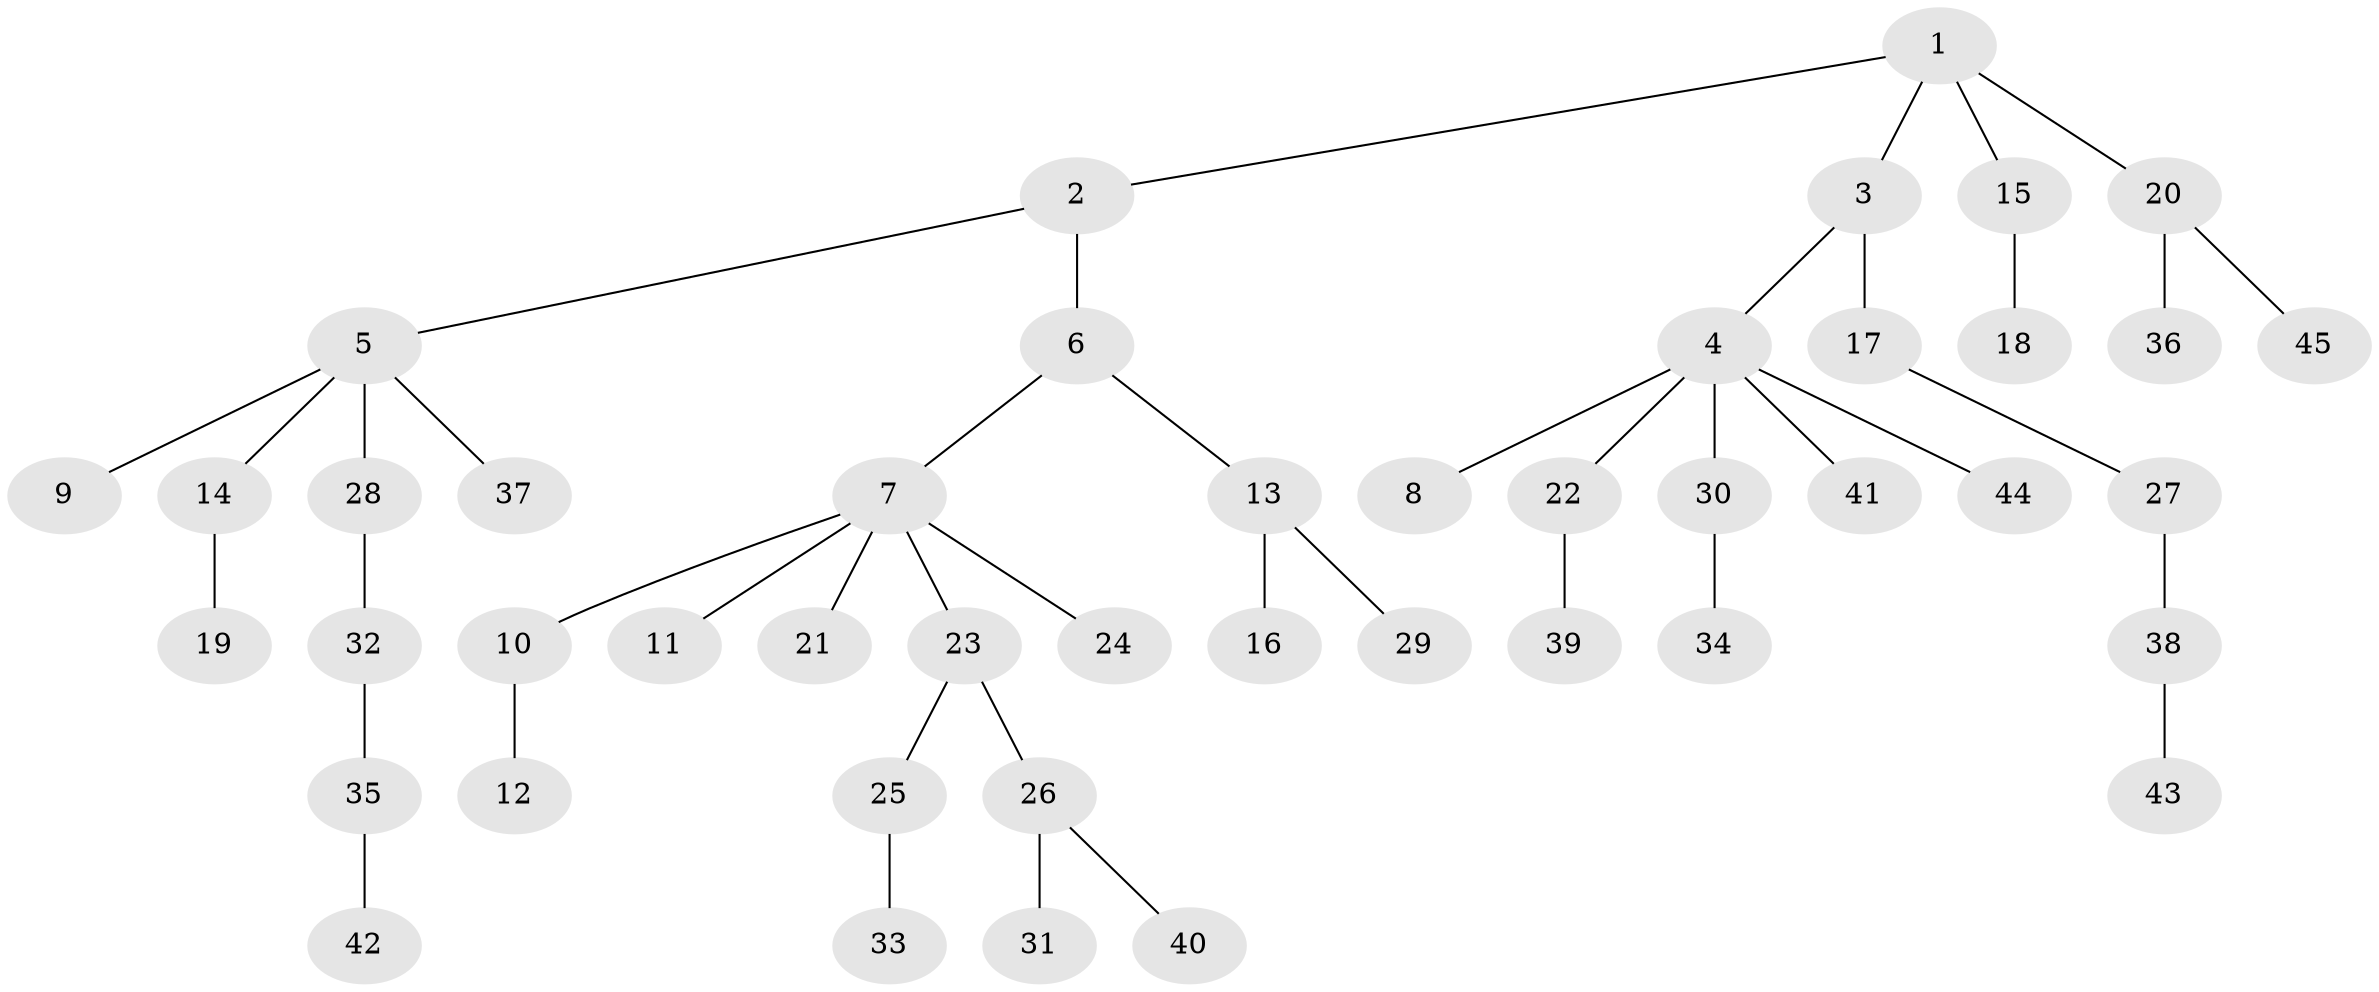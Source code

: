 // original degree distribution, {4: 0.0945945945945946, 3: 0.12162162162162163, 7: 0.02702702702702703, 6: 0.013513513513513514, 1: 0.527027027027027, 2: 0.21621621621621623}
// Generated by graph-tools (version 1.1) at 2025/51/03/04/25 22:51:26]
// undirected, 45 vertices, 44 edges
graph export_dot {
  node [color=gray90,style=filled];
  1;
  2;
  3;
  4;
  5;
  6;
  7;
  8;
  9;
  10;
  11;
  12;
  13;
  14;
  15;
  16;
  17;
  18;
  19;
  20;
  21;
  22;
  23;
  24;
  25;
  26;
  27;
  28;
  29;
  30;
  31;
  32;
  33;
  34;
  35;
  36;
  37;
  38;
  39;
  40;
  41;
  42;
  43;
  44;
  45;
  1 -- 2 [weight=1.0];
  1 -- 3 [weight=1.0];
  1 -- 15 [weight=1.0];
  1 -- 20 [weight=1.0];
  2 -- 5 [weight=1.0];
  2 -- 6 [weight=1.0];
  3 -- 4 [weight=1.0];
  3 -- 17 [weight=1.0];
  4 -- 8 [weight=1.0];
  4 -- 22 [weight=1.0];
  4 -- 30 [weight=1.0];
  4 -- 41 [weight=1.0];
  4 -- 44 [weight=1.0];
  5 -- 9 [weight=1.0];
  5 -- 14 [weight=1.0];
  5 -- 28 [weight=1.0];
  5 -- 37 [weight=1.0];
  6 -- 7 [weight=1.0];
  6 -- 13 [weight=1.0];
  7 -- 10 [weight=1.0];
  7 -- 11 [weight=1.0];
  7 -- 21 [weight=1.0];
  7 -- 23 [weight=1.0];
  7 -- 24 [weight=1.0];
  10 -- 12 [weight=1.0];
  13 -- 16 [weight=1.0];
  13 -- 29 [weight=1.0];
  14 -- 19 [weight=1.0];
  15 -- 18 [weight=1.0];
  17 -- 27 [weight=1.0];
  20 -- 36 [weight=1.0];
  20 -- 45 [weight=1.0];
  22 -- 39 [weight=1.0];
  23 -- 25 [weight=1.0];
  23 -- 26 [weight=1.0];
  25 -- 33 [weight=1.0];
  26 -- 31 [weight=1.0];
  26 -- 40 [weight=1.0];
  27 -- 38 [weight=1.0];
  28 -- 32 [weight=1.0];
  30 -- 34 [weight=1.0];
  32 -- 35 [weight=1.0];
  35 -- 42 [weight=1.0];
  38 -- 43 [weight=1.0];
}
